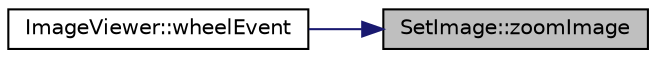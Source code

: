 digraph "SetImage::zoomImage"
{
 // LATEX_PDF_SIZE
  edge [fontname="Helvetica",fontsize="10",labelfontname="Helvetica",labelfontsize="10"];
  node [fontname="Helvetica",fontsize="10",shape=record];
  rankdir="RL";
  Node1 [label="SetImage::zoomImage",height=0.2,width=0.4,color="black", fillcolor="grey75", style="filled", fontcolor="black",tooltip=" "];
  Node1 -> Node2 [dir="back",color="midnightblue",fontsize="10",style="solid",fontname="Helvetica"];
  Node2 [label="ImageViewer::wheelEvent",height=0.2,width=0.4,color="black", fillcolor="white", style="filled",URL="$class_image_viewer.html#a35f8dda1803786c054fe2c04e66112a2",tooltip=" "];
}
